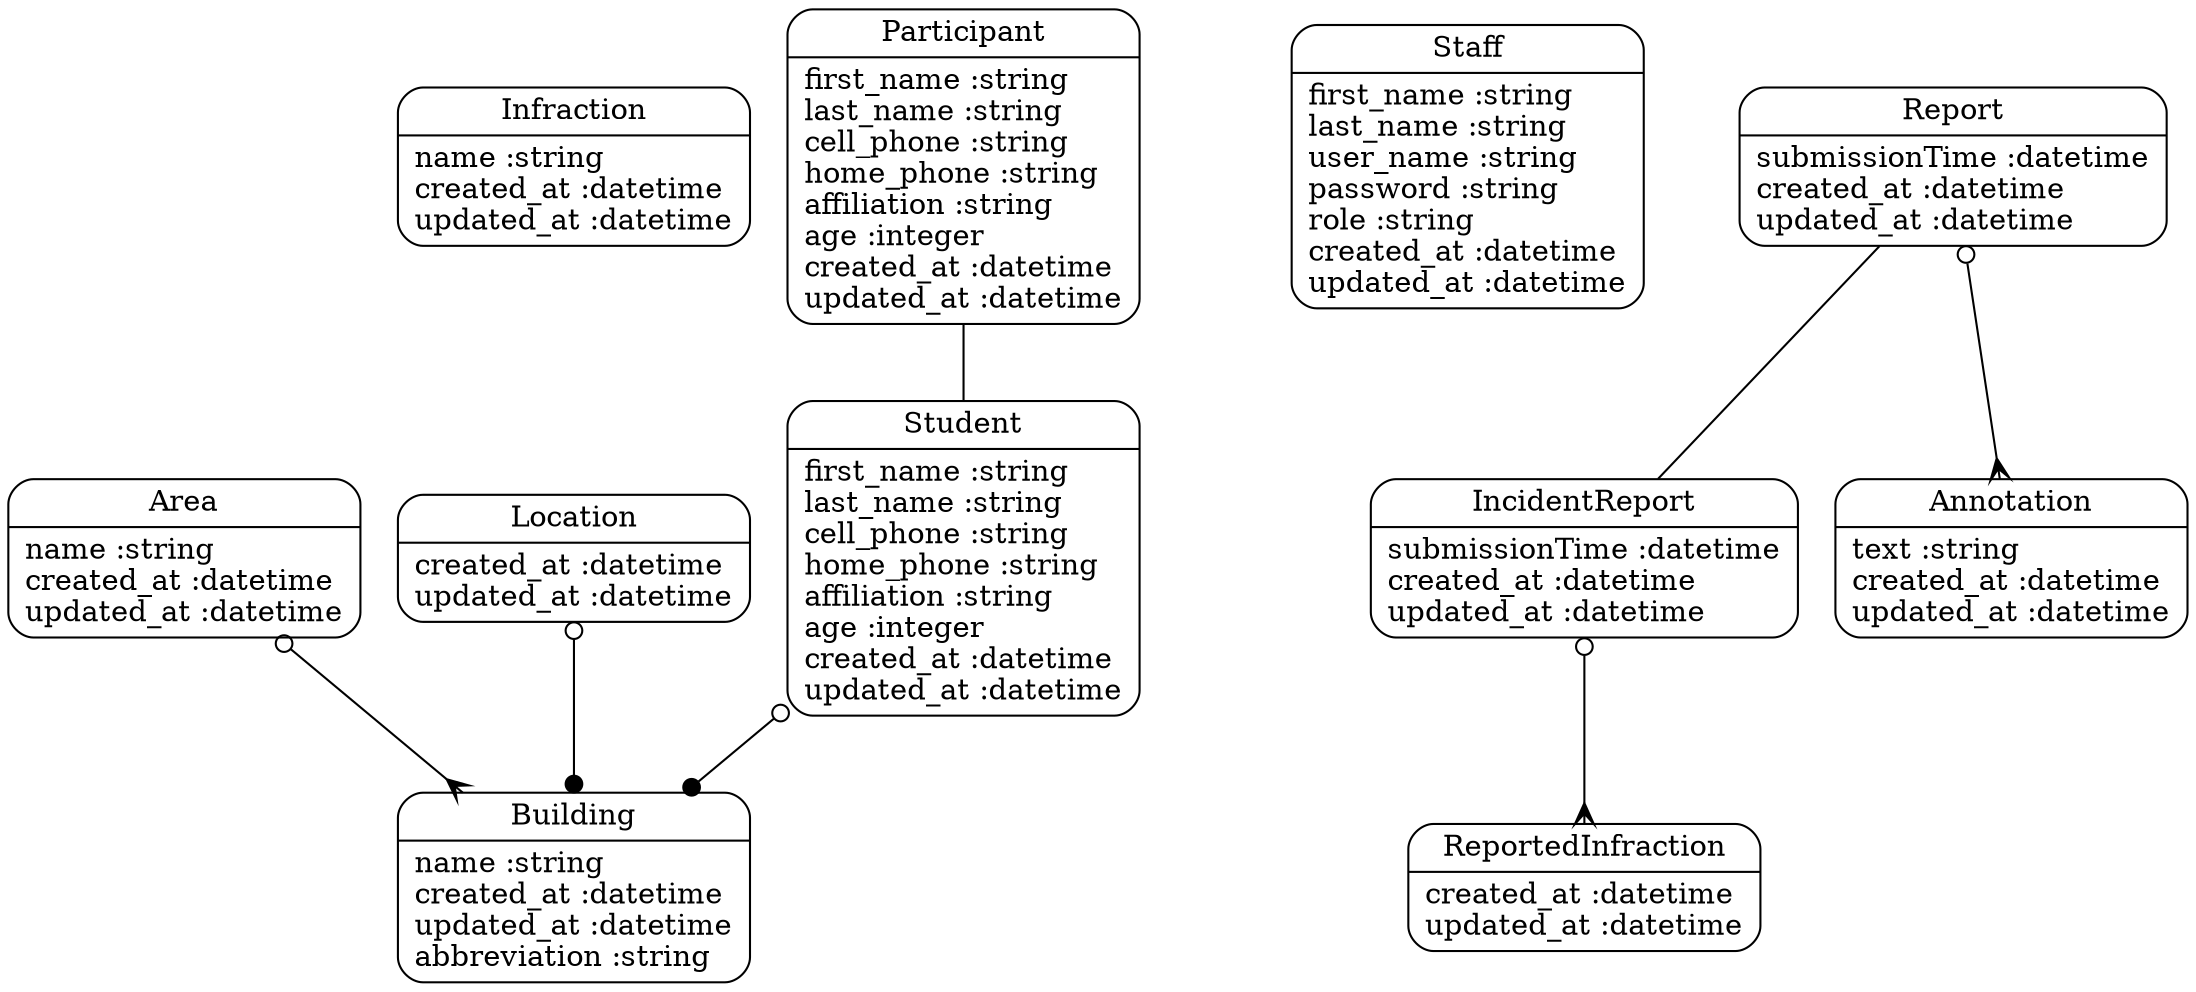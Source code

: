 digraph models_diagram {
	graph[overlap=false, splines=true]
	"Infraction" [shape=Mrecord, label="{Infraction|name :string\lcreated_at :datetime\lupdated_at :datetime\l}"]
	"Building" [shape=Mrecord, label="{Building|name :string\lcreated_at :datetime\lupdated_at :datetime\labbreviation :string\l}"]
	"Staff" [shape=Mrecord, label="{Staff|first_name :string\llast_name :string\luser_name :string\lpassword :string\lrole :string\lcreated_at :datetime\lupdated_at :datetime\l}"]
	"Area" [shape=Mrecord, label="{Area|name :string\lcreated_at :datetime\lupdated_at :datetime\l}"]
	"Report" [shape=Mrecord, label="{Report|submissionTime :datetime\lcreated_at :datetime\lupdated_at :datetime\l}"]
	"Location" [shape=Mrecord, label="{Location|created_at :datetime\lupdated_at :datetime\l}"]
	"IncidentReport" [shape=Mrecord, label="{IncidentReport|submissionTime :datetime\lcreated_at :datetime\lupdated_at :datetime\l}"]
	"Participant" [shape=Mrecord, label="{Participant|first_name :string\llast_name :string\lcell_phone :string\lhome_phone :string\laffiliation :string\lage :integer\lcreated_at :datetime\lupdated_at :datetime\l}"]
	"ReportedInfraction" [shape=Mrecord, label="{ReportedInfraction|created_at :datetime\lupdated_at :datetime\l}"]
	"Student" [shape=Mrecord, label="{Student|first_name :string\llast_name :string\lcell_phone :string\lhome_phone :string\laffiliation :string\lage :integer\lcreated_at :datetime\lupdated_at :datetime\l}"]
	"Annotation" [shape=Mrecord, label="{Annotation|text :string\lcreated_at :datetime\lupdated_at :datetime\l}"]
	"Area" -> "Building" [arrowtail=odot, arrowhead=crow, dir=both]
	"Report" -> "Annotation" [arrowtail=odot, arrowhead=crow, dir=both]
	"Location" -> "Building" [arrowtail=odot, arrowhead=dot, dir=both]
	"IncidentReport" -> "ReportedInfraction" [arrowtail=odot, arrowhead=crow, dir=both]
	"Report" -> "IncidentReport" [label="", arrowhead="none", arrowtail="onormal"]
	"Student" -> "Building" [arrowtail=odot, arrowhead=dot, dir=both]
	"Participant" -> "Student" [label="", arrowhead="none", arrowtail="onormal"]
}
